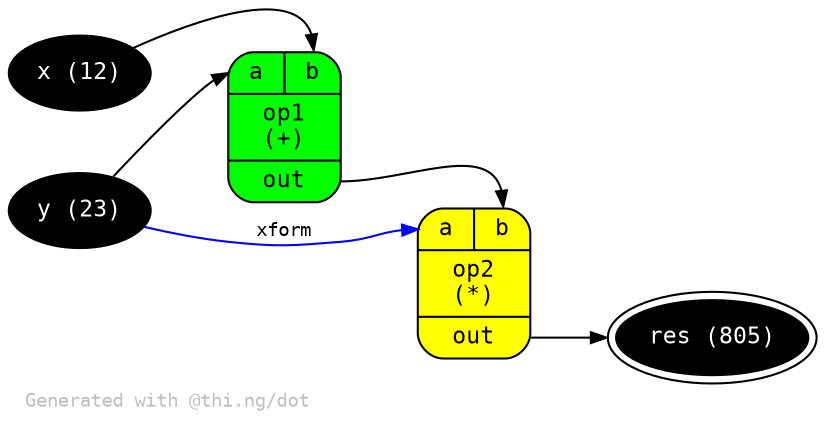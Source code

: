 digraph g {
rankdir="LR";
dpi=192;
fontname="Inconsolata";
fontsize="9";
fontcolor="gray";
label="Generated with @thi.ng/dot";
labeljust="l";
labelloc="b";
node[style="filled", fontname="Inconsolata", fontsize="11"];
edge[arrowsize="0.75", fontname="Inconsolata", fontsize="9"];
"x"[color="black", fontcolor="white", label="x (12)"];
"y"[color="black", fontcolor="white", label="y (23)"];
"res"[color="black", fontcolor="white", label="res (805)", peripheries="2"];
"op1"[fillcolor="green", shape="Mrecord", label="{ <0> a | <1> b } | op1\n(+) | { <out> out }"];
"op2"[fillcolor="yellow", shape="Mrecord", label="{ <0> a | <1> b } | op2\n(*) | { <out> out }"];
"x" -> "op1":"1";
"y" -> "op1":"0";
"y" -> "op2":"0"[label="xform", color="blue"];
"op1":"out" -> "op2":"1";
"op2":"out" -> "res";
}